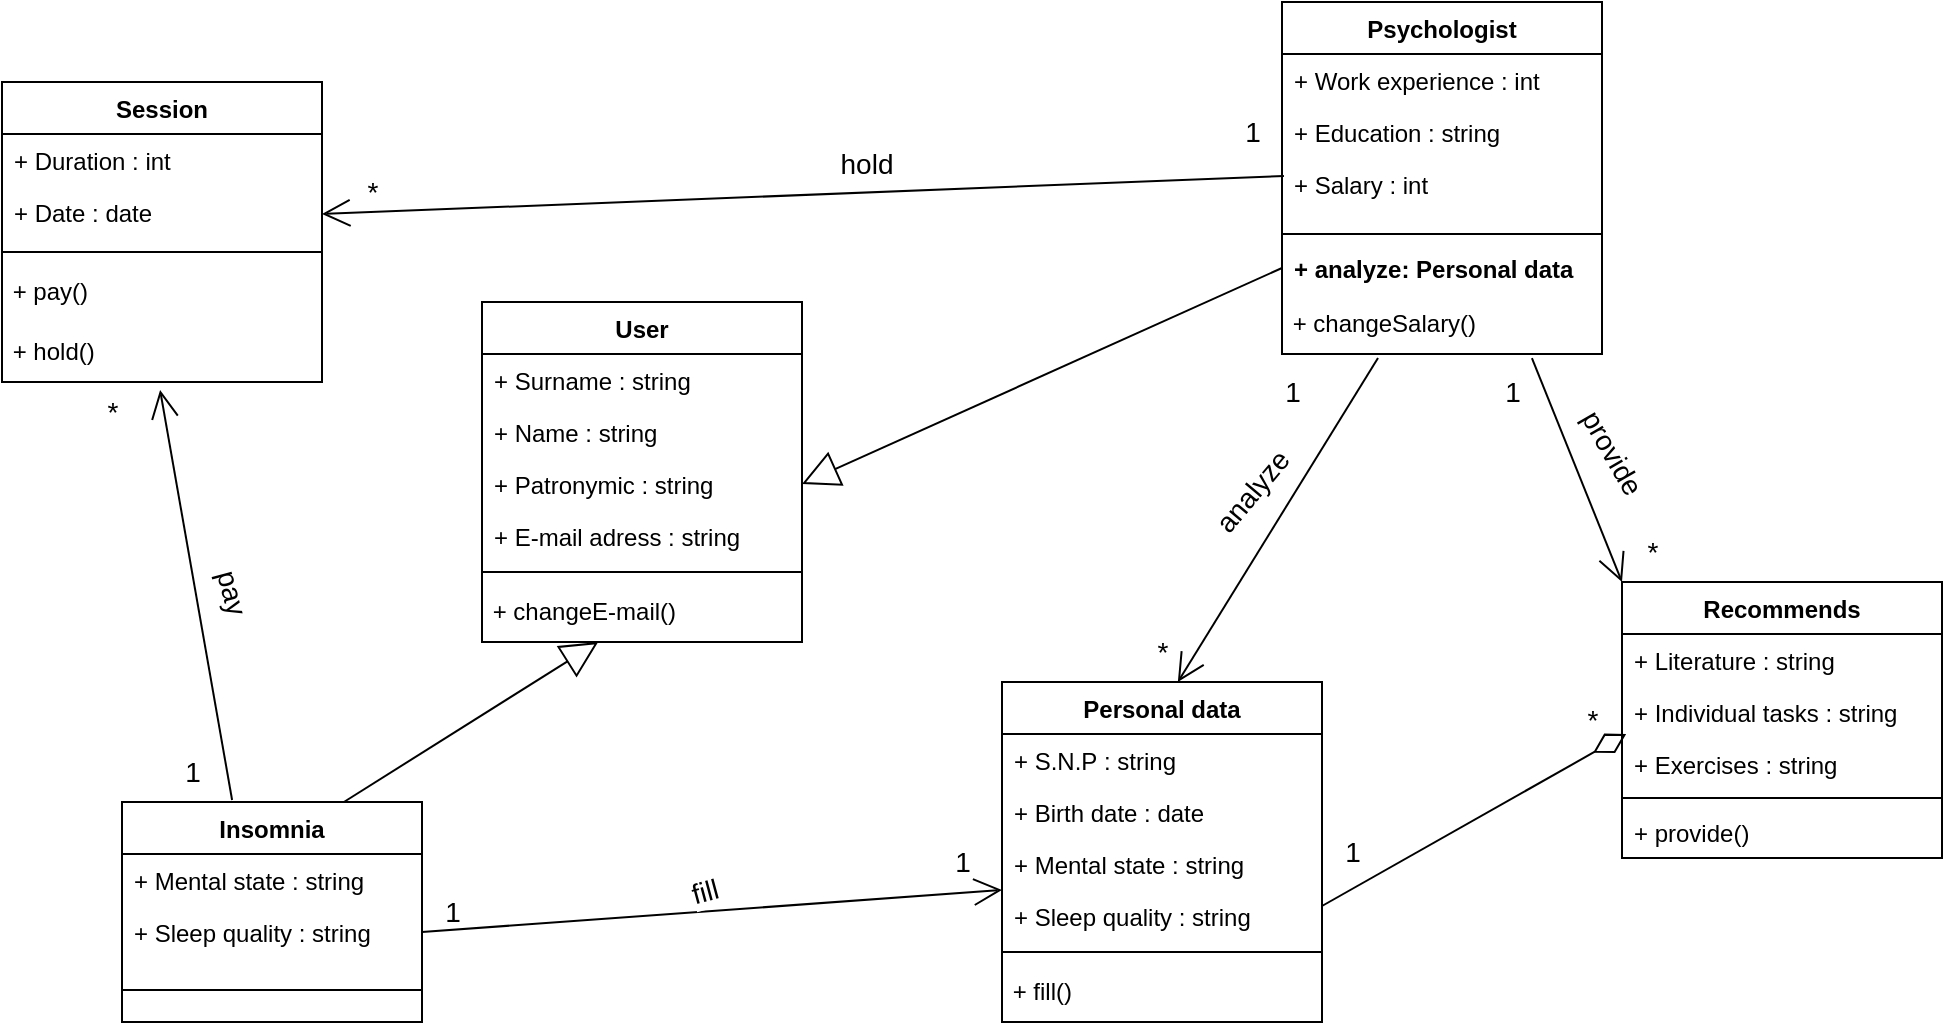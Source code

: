 <mxfile version="20.4.0" type="device"><diagram id="mCyr1kptdM3YggUfpTlr" name="Page-1"><mxGraphModel dx="1522" dy="1922" grid="1" gridSize="10" guides="1" tooltips="1" connect="1" arrows="1" fold="1" page="1" pageScale="1" pageWidth="850" pageHeight="1100" math="0" shadow="0"><root><mxCell id="0"/><mxCell id="1" parent="0"/><mxCell id="WNcvLl9ZO4tNJKM1Qj0L-1" value="User" style="swimlane;fontStyle=1;align=center;verticalAlign=top;childLayout=stackLayout;horizontal=1;startSize=26;horizontalStack=0;resizeParent=1;resizeParentMax=0;resizeLast=0;collapsible=1;marginBottom=0;" parent="1" vertex="1"><mxGeometry x="220" y="-710" width="160" height="170" as="geometry"/></mxCell><mxCell id="WNcvLl9ZO4tNJKM1Qj0L-2" value="+ Surname : string" style="text;strokeColor=none;fillColor=none;align=left;verticalAlign=top;spacingLeft=4;spacingRight=4;overflow=hidden;rotatable=0;points=[[0,0.5],[1,0.5]];portConstraint=eastwest;" parent="WNcvLl9ZO4tNJKM1Qj0L-1" vertex="1"><mxGeometry y="26" width="160" height="26" as="geometry"/></mxCell><mxCell id="WNcvLl9ZO4tNJKM1Qj0L-4" value="+ Name : string&#10;" style="text;strokeColor=none;fillColor=none;align=left;verticalAlign=top;spacingLeft=4;spacingRight=4;overflow=hidden;rotatable=0;points=[[0,0.5],[1,0.5]];portConstraint=eastwest;" parent="WNcvLl9ZO4tNJKM1Qj0L-1" vertex="1"><mxGeometry y="52" width="160" height="26" as="geometry"/></mxCell><mxCell id="WNcvLl9ZO4tNJKM1Qj0L-7" value="+ Patronymic : string" style="text;strokeColor=none;fillColor=none;align=left;verticalAlign=top;spacingLeft=4;spacingRight=4;overflow=hidden;rotatable=0;points=[[0,0.5],[1,0.5]];portConstraint=eastwest;" parent="WNcvLl9ZO4tNJKM1Qj0L-1" vertex="1"><mxGeometry y="78" width="160" height="26" as="geometry"/></mxCell><mxCell id="WNcvLl9ZO4tNJKM1Qj0L-8" value="+ E-mail adress : string" style="text;strokeColor=none;fillColor=none;align=left;verticalAlign=top;spacingLeft=4;spacingRight=4;overflow=hidden;rotatable=0;points=[[0,0.5],[1,0.5]];portConstraint=eastwest;" parent="WNcvLl9ZO4tNJKM1Qj0L-1" vertex="1"><mxGeometry y="104" width="160" height="26" as="geometry"/></mxCell><mxCell id="WNcvLl9ZO4tNJKM1Qj0L-3" value="" style="line;strokeWidth=1;fillColor=none;align=left;verticalAlign=middle;spacingTop=-1;spacingLeft=3;spacingRight=3;rotatable=0;labelPosition=right;points=[];portConstraint=eastwest;strokeColor=inherit;" parent="WNcvLl9ZO4tNJKM1Qj0L-1" vertex="1"><mxGeometry y="130" width="160" height="10" as="geometry"/></mxCell><mxCell id="WNcvLl9ZO4tNJKM1Qj0L-37" value="&lt;div style=&quot;text-align: justify;&quot;&gt;&lt;span style=&quot;background-color: initial;&quot;&gt;&amp;nbsp;+ changeE-mail()&lt;/span&gt;&lt;/div&gt;" style="text;html=1;align=left;verticalAlign=middle;resizable=0;points=[];autosize=1;strokeColor=none;fillColor=none;" parent="WNcvLl9ZO4tNJKM1Qj0L-1" vertex="1"><mxGeometry y="140" width="160" height="30" as="geometry"/></mxCell><mxCell id="WNcvLl9ZO4tNJKM1Qj0L-13" value="Session" style="swimlane;fontStyle=1;align=center;verticalAlign=top;childLayout=stackLayout;horizontal=1;startSize=26;horizontalStack=0;resizeParent=1;resizeParentMax=0;resizeLast=0;collapsible=1;marginBottom=0;" parent="1" vertex="1"><mxGeometry x="-20" y="-820" width="160" height="150" as="geometry"/></mxCell><mxCell id="WNcvLl9ZO4tNJKM1Qj0L-14" value="+ Duration : int" style="text;strokeColor=none;fillColor=none;align=left;verticalAlign=top;spacingLeft=4;spacingRight=4;overflow=hidden;rotatable=0;points=[[0,0.5],[1,0.5]];portConstraint=eastwest;" parent="WNcvLl9ZO4tNJKM1Qj0L-13" vertex="1"><mxGeometry y="26" width="160" height="26" as="geometry"/></mxCell><mxCell id="etiwIBcdiQbqdNMHtUx5-84" value="+ Date : date" style="text;strokeColor=none;fillColor=none;align=left;verticalAlign=top;spacingLeft=4;spacingRight=4;overflow=hidden;rotatable=0;points=[[0,0.5],[1,0.5]];portConstraint=eastwest;" parent="WNcvLl9ZO4tNJKM1Qj0L-13" vertex="1"><mxGeometry y="52" width="160" height="28" as="geometry"/></mxCell><mxCell id="WNcvLl9ZO4tNJKM1Qj0L-15" value="" style="line;strokeWidth=1;fillColor=none;align=left;verticalAlign=middle;spacingTop=-1;spacingLeft=3;spacingRight=3;rotatable=0;labelPosition=right;points=[];portConstraint=eastwest;strokeColor=inherit;" parent="WNcvLl9ZO4tNJKM1Qj0L-13" vertex="1"><mxGeometry y="80" width="160" height="10" as="geometry"/></mxCell><mxCell id="WNcvLl9ZO4tNJKM1Qj0L-38" value="&lt;div style=&quot;text-align: justify;&quot;&gt;&lt;span style=&quot;background-color: initial;&quot;&gt;&amp;nbsp;+ pay()&lt;/span&gt;&lt;/div&gt;" style="text;html=1;align=left;verticalAlign=middle;resizable=0;points=[];autosize=1;strokeColor=none;fillColor=none;" parent="WNcvLl9ZO4tNJKM1Qj0L-13" vertex="1"><mxGeometry y="90" width="160" height="30" as="geometry"/></mxCell><mxCell id="WNcvLl9ZO4tNJKM1Qj0L-40" value="&lt;div style=&quot;text-align: justify;&quot;&gt;&lt;span style=&quot;background-color: initial;&quot;&gt;&amp;nbsp;+ hold()&lt;/span&gt;&lt;/div&gt;" style="text;html=1;align=left;verticalAlign=middle;resizable=0;points=[];autosize=1;strokeColor=none;fillColor=none;" parent="WNcvLl9ZO4tNJKM1Qj0L-13" vertex="1"><mxGeometry y="120" width="160" height="30" as="geometry"/></mxCell><mxCell id="WNcvLl9ZO4tNJKM1Qj0L-17" value="Insomnia" style="swimlane;fontStyle=1;align=center;verticalAlign=top;childLayout=stackLayout;horizontal=1;startSize=26;horizontalStack=0;resizeParent=1;resizeParentMax=0;resizeLast=0;collapsible=1;marginBottom=0;" parent="1" vertex="1"><mxGeometry x="40" y="-460" width="150" height="110" as="geometry"/></mxCell><mxCell id="WNcvLl9ZO4tNJKM1Qj0L-18" value="+ Mental state : string&#10;&#10;&#10;" style="text;strokeColor=none;fillColor=none;align=left;verticalAlign=top;spacingLeft=4;spacingRight=4;overflow=hidden;rotatable=0;points=[[0,0.5],[1,0.5]];portConstraint=eastwest;" parent="WNcvLl9ZO4tNJKM1Qj0L-17" vertex="1"><mxGeometry y="26" width="150" height="26" as="geometry"/></mxCell><mxCell id="etiwIBcdiQbqdNMHtUx5-36" value="+ Sleep quality : string&#10;" style="text;strokeColor=none;fillColor=none;align=left;verticalAlign=top;spacingLeft=4;spacingRight=4;overflow=hidden;rotatable=0;points=[[0,0.5],[1,0.5]];portConstraint=eastwest;" parent="WNcvLl9ZO4tNJKM1Qj0L-17" vertex="1"><mxGeometry y="52" width="150" height="26" as="geometry"/></mxCell><mxCell id="WNcvLl9ZO4tNJKM1Qj0L-19" value="" style="line;strokeWidth=1;fillColor=none;align=left;verticalAlign=middle;spacingTop=-1;spacingLeft=3;spacingRight=3;rotatable=0;labelPosition=right;points=[];portConstraint=eastwest;strokeColor=inherit;" parent="WNcvLl9ZO4tNJKM1Qj0L-17" vertex="1"><mxGeometry y="78" width="150" height="32" as="geometry"/></mxCell><mxCell id="WNcvLl9ZO4tNJKM1Qj0L-23" value="Personal data" style="swimlane;fontStyle=1;align=center;verticalAlign=top;childLayout=stackLayout;horizontal=1;startSize=26;horizontalStack=0;resizeParent=1;resizeParentMax=0;resizeLast=0;collapsible=1;marginBottom=0;" parent="1" vertex="1"><mxGeometry x="480" y="-520" width="160" height="170" as="geometry"/></mxCell><mxCell id="etiwIBcdiQbqdNMHtUx5-40" value="+ S.N.P : string" style="text;strokeColor=none;fillColor=none;align=left;verticalAlign=top;spacingLeft=4;spacingRight=4;overflow=hidden;rotatable=0;points=[[0,0.5],[1,0.5]];portConstraint=eastwest;" parent="WNcvLl9ZO4tNJKM1Qj0L-23" vertex="1"><mxGeometry y="26" width="160" height="26" as="geometry"/></mxCell><mxCell id="WNcvLl9ZO4tNJKM1Qj0L-46" value="" style="endArrow=none;html=1;startSize=12;startArrow=open;startFill=0;entryX=1;entryY=0.5;entryDx=0;entryDy=0;exitX=0;exitY=0;exitDx=0;exitDy=0;" parent="WNcvLl9ZO4tNJKM1Qj0L-23" target="etiwIBcdiQbqdNMHtUx5-36" edge="1"><mxGeometry relative="1" as="geometry"><mxPoint x="5.684e-14" y="104" as="sourcePoint"/><mxPoint x="77.04" y="-47.01" as="targetPoint"/></mxGeometry></mxCell><mxCell id="WNcvLl9ZO4tNJKM1Qj0L-52" value="fill" style="edgeLabel;html=1;align=center;verticalAlign=middle;resizable=0;points=[];fontSize=14;rotation=-15;" parent="WNcvLl9ZO4tNJKM1Qj0L-46" vertex="1" connectable="0"><mxGeometry x="0.288" y="-4" relative="1" as="geometry"><mxPoint x="37" y="-9" as="offset"/></mxGeometry></mxCell><mxCell id="etiwIBcdiQbqdNMHtUx5-41" value="+ Birth date : date" style="text;strokeColor=none;fillColor=none;align=left;verticalAlign=top;spacingLeft=4;spacingRight=4;overflow=hidden;rotatable=0;points=[[0,0.5],[1,0.5]];portConstraint=eastwest;" parent="WNcvLl9ZO4tNJKM1Qj0L-23" vertex="1"><mxGeometry y="52" width="160" height="26" as="geometry"/></mxCell><mxCell id="etiwIBcdiQbqdNMHtUx5-43" value="+ Mental state : string" style="text;strokeColor=none;fillColor=none;align=left;verticalAlign=top;spacingLeft=4;spacingRight=4;overflow=hidden;rotatable=0;points=[[0,0.5],[1,0.5]];portConstraint=eastwest;" parent="WNcvLl9ZO4tNJKM1Qj0L-23" vertex="1"><mxGeometry y="78" width="160" height="26" as="geometry"/></mxCell><mxCell id="etiwIBcdiQbqdNMHtUx5-42" value="+ Sleep quality : string" style="text;strokeColor=none;fillColor=none;align=left;verticalAlign=top;spacingLeft=4;spacingRight=4;overflow=hidden;rotatable=0;points=[[0,0.5],[1,0.5]];portConstraint=eastwest;" parent="WNcvLl9ZO4tNJKM1Qj0L-23" vertex="1"><mxGeometry y="104" width="160" height="26" as="geometry"/></mxCell><mxCell id="WNcvLl9ZO4tNJKM1Qj0L-28" value="" style="line;strokeWidth=1;fillColor=none;align=left;verticalAlign=middle;spacingTop=-1;spacingLeft=3;spacingRight=3;rotatable=0;labelPosition=right;points=[];portConstraint=eastwest;strokeColor=inherit;" parent="WNcvLl9ZO4tNJKM1Qj0L-23" vertex="1"><mxGeometry y="130" width="160" height="10" as="geometry"/></mxCell><mxCell id="WNcvLl9ZO4tNJKM1Qj0L-39" value="&lt;div style=&quot;text-align: justify;&quot;&gt;&lt;span style=&quot;background-color: initial;&quot;&gt;&amp;nbsp;+ fill()&lt;/span&gt;&lt;/div&gt;" style="text;html=1;align=left;verticalAlign=middle;resizable=0;points=[];autosize=1;strokeColor=none;fillColor=none;" parent="WNcvLl9ZO4tNJKM1Qj0L-23" vertex="1"><mxGeometry y="140" width="160" height="30" as="geometry"/></mxCell><mxCell id="WNcvLl9ZO4tNJKM1Qj0L-29" value="Recommends" style="swimlane;fontStyle=1;align=center;verticalAlign=top;childLayout=stackLayout;horizontal=1;startSize=26;horizontalStack=0;resizeParent=1;resizeParentMax=0;resizeLast=0;collapsible=1;marginBottom=0;" parent="1" vertex="1"><mxGeometry x="790" y="-570" width="160" height="138" as="geometry"/></mxCell><mxCell id="WNcvLl9ZO4tNJKM1Qj0L-30" value="+ Literature : string" style="text;strokeColor=none;fillColor=none;align=left;verticalAlign=top;spacingLeft=4;spacingRight=4;overflow=hidden;rotatable=0;points=[[0,0.5],[1,0.5]];portConstraint=eastwest;" parent="WNcvLl9ZO4tNJKM1Qj0L-29" vertex="1"><mxGeometry y="26" width="160" height="26" as="geometry"/></mxCell><mxCell id="etiwIBcdiQbqdNMHtUx5-115" value="+ Individual tasks : string" style="text;strokeColor=none;fillColor=none;align=left;verticalAlign=top;spacingLeft=4;spacingRight=4;overflow=hidden;rotatable=0;points=[[0,0.5],[1,0.5]];portConstraint=eastwest;" parent="WNcvLl9ZO4tNJKM1Qj0L-29" vertex="1"><mxGeometry y="52" width="160" height="26" as="geometry"/></mxCell><mxCell id="etiwIBcdiQbqdNMHtUx5-116" value="+ Exercises : string" style="text;strokeColor=none;fillColor=none;align=left;verticalAlign=top;spacingLeft=4;spacingRight=4;overflow=hidden;rotatable=0;points=[[0,0.5],[1,0.5]];portConstraint=eastwest;" parent="WNcvLl9ZO4tNJKM1Qj0L-29" vertex="1"><mxGeometry y="78" width="160" height="26" as="geometry"/></mxCell><mxCell id="WNcvLl9ZO4tNJKM1Qj0L-31" value="" style="line;strokeWidth=1;fillColor=none;align=left;verticalAlign=middle;spacingTop=-1;spacingLeft=3;spacingRight=3;rotatable=0;labelPosition=right;points=[];portConstraint=eastwest;strokeColor=inherit;" parent="WNcvLl9ZO4tNJKM1Qj0L-29" vertex="1"><mxGeometry y="104" width="160" height="8" as="geometry"/></mxCell><mxCell id="WNcvLl9ZO4tNJKM1Qj0L-32" value="+ provide()" style="text;strokeColor=none;fillColor=none;align=left;verticalAlign=top;spacingLeft=4;spacingRight=4;overflow=hidden;rotatable=0;points=[[0,0.5],[1,0.5]];portConstraint=eastwest;" parent="WNcvLl9ZO4tNJKM1Qj0L-29" vertex="1"><mxGeometry y="112" width="160" height="26" as="geometry"/></mxCell><mxCell id="WNcvLl9ZO4tNJKM1Qj0L-33" value="Psychologist" style="swimlane;fontStyle=1;align=center;verticalAlign=top;childLayout=stackLayout;horizontal=1;startSize=26;horizontalStack=0;resizeParent=1;resizeParentMax=0;resizeLast=0;collapsible=1;marginBottom=0;" parent="1" vertex="1"><mxGeometry x="620" y="-860" width="160" height="176" as="geometry"/></mxCell><mxCell id="WNcvLl9ZO4tNJKM1Qj0L-34" value="+ Work experience : int" style="text;strokeColor=none;fillColor=none;align=left;verticalAlign=top;spacingLeft=4;spacingRight=4;overflow=hidden;rotatable=0;points=[[0,0.5],[1,0.5]];portConstraint=eastwest;" parent="WNcvLl9ZO4tNJKM1Qj0L-33" vertex="1"><mxGeometry y="26" width="160" height="26" as="geometry"/></mxCell><mxCell id="etiwIBcdiQbqdNMHtUx5-25" value="+ Education : string" style="text;strokeColor=none;fillColor=none;align=left;verticalAlign=top;spacingLeft=4;spacingRight=4;overflow=hidden;rotatable=0;points=[[0,0.5],[1,0.5]];portConstraint=eastwest;" parent="WNcvLl9ZO4tNJKM1Qj0L-33" vertex="1"><mxGeometry y="52" width="160" height="26" as="geometry"/></mxCell><mxCell id="etiwIBcdiQbqdNMHtUx5-26" value="+ Salary : int" style="text;strokeColor=none;fillColor=none;align=left;verticalAlign=top;spacingLeft=4;spacingRight=4;overflow=hidden;rotatable=0;points=[[0,0.5],[1,0.5]];portConstraint=eastwest;" parent="WNcvLl9ZO4tNJKM1Qj0L-33" vertex="1"><mxGeometry y="78" width="160" height="34" as="geometry"/></mxCell><mxCell id="WNcvLl9ZO4tNJKM1Qj0L-35" value="" style="line;strokeWidth=1;fillColor=none;align=left;verticalAlign=middle;spacingTop=-1;spacingLeft=3;spacingRight=3;rotatable=0;labelPosition=right;points=[];portConstraint=eastwest;strokeColor=inherit;" parent="WNcvLl9ZO4tNJKM1Qj0L-33" vertex="1"><mxGeometry y="112" width="160" height="8" as="geometry"/></mxCell><mxCell id="WNcvLl9ZO4tNJKM1Qj0L-36" value="+ analyze: Personal data" style="text;strokeColor=none;fillColor=none;align=left;verticalAlign=top;spacingLeft=4;spacingRight=4;overflow=hidden;rotatable=0;points=[[0,0.5],[1,0.5]];portConstraint=eastwest;fontStyle=1" parent="WNcvLl9ZO4tNJKM1Qj0L-33" vertex="1"><mxGeometry y="120" width="160" height="26" as="geometry"/></mxCell><mxCell id="WNcvLl9ZO4tNJKM1Qj0L-65" value="&lt;div style=&quot;text-align: justify;&quot;&gt;&lt;span style=&quot;background-color: initial;&quot;&gt;&amp;nbsp;+ changeSalary()&lt;/span&gt;&lt;/div&gt;" style="text;html=1;align=left;verticalAlign=middle;resizable=0;points=[];autosize=1;strokeColor=none;fillColor=none;" parent="WNcvLl9ZO4tNJKM1Qj0L-33" vertex="1"><mxGeometry y="146" width="160" height="30" as="geometry"/></mxCell><mxCell id="WNcvLl9ZO4tNJKM1Qj0L-41" value="" style="endArrow=block;endSize=16;endFill=0;html=1;exitX=0.5;exitY=0;exitDx=0;exitDy=0;entryX=0.363;entryY=1;entryDx=0;entryDy=0;entryPerimeter=0;" parent="1" target="WNcvLl9ZO4tNJKM1Qj0L-37" edge="1"><mxGeometry x="0.007" y="-8" width="160" relative="1" as="geometry"><mxPoint x="150.95" y="-460" as="sourcePoint"/><mxPoint x="220.003" y="-542" as="targetPoint"/><mxPoint as="offset"/><Array as="points"/></mxGeometry></mxCell><mxCell id="WNcvLl9ZO4tNJKM1Qj0L-42" value="" style="endArrow=none;html=1;startSize=12;startArrow=open;startFill=0;entryX=0.781;entryY=1.067;entryDx=0;entryDy=0;entryPerimeter=0;exitX=0;exitY=0;exitDx=0;exitDy=0;" parent="1" source="WNcvLl9ZO4tNJKM1Qj0L-29" target="WNcvLl9ZO4tNJKM1Qj0L-65" edge="1"><mxGeometry relative="1" as="geometry"><mxPoint x="900.08" y="-492" as="sourcePoint"/><mxPoint x="740" y="-631.998" as="targetPoint"/></mxGeometry></mxCell><mxCell id="WNcvLl9ZO4tNJKM1Qj0L-43" value="" style="endArrow=none;html=1;startSize=12;startArrow=open;startFill=0;exitX=0;exitY=0;exitDx=0;exitDy=0;entryX=0.3;entryY=1.067;entryDx=0;entryDy=0;entryPerimeter=0;" parent="1" target="WNcvLl9ZO4tNJKM1Qj0L-65" edge="1"><mxGeometry relative="1" as="geometry"><mxPoint x="567.92" y="-520" as="sourcePoint"/><mxPoint x="650" y="-680" as="targetPoint"/></mxGeometry></mxCell><mxCell id="WNcvLl9ZO4tNJKM1Qj0L-44" value="" style="endArrow=diamondThin;endSize=16;endFill=0;html=1;exitX=0.5;exitY=0;exitDx=0;exitDy=0;entryX=0.013;entryY=-0.077;entryDx=0;entryDy=0;entryPerimeter=0;" parent="1" target="etiwIBcdiQbqdNMHtUx5-116" edge="1"><mxGeometry x="0.007" y="-8" width="160" relative="1" as="geometry"><mxPoint x="640" y="-408" as="sourcePoint"/><mxPoint x="709.053" y="-490" as="targetPoint"/><mxPoint as="offset"/><Array as="points"/></mxGeometry></mxCell><mxCell id="WNcvLl9ZO4tNJKM1Qj0L-47" value="" style="endArrow=none;html=1;startSize=12;startArrow=open;startFill=0;entryX=0.367;entryY=-0.009;entryDx=0;entryDy=0;exitX=0.494;exitY=1.133;exitDx=0;exitDy=0;exitPerimeter=0;entryPerimeter=0;" parent="1" source="WNcvLl9ZO4tNJKM1Qj0L-40" target="WNcvLl9ZO4tNJKM1Qj0L-17" edge="1"><mxGeometry relative="1" as="geometry"><mxPoint x="260" y="-541" as="sourcePoint"/><mxPoint x="-30" y="-520" as="targetPoint"/></mxGeometry></mxCell><mxCell id="WNcvLl9ZO4tNJKM1Qj0L-48" value="" style="endArrow=none;html=1;startSize=12;startArrow=open;startFill=0;entryX=0.006;entryY=0.265;entryDx=0;entryDy=0;exitX=1;exitY=0.5;exitDx=0;exitDy=0;entryPerimeter=0;" parent="1" source="etiwIBcdiQbqdNMHtUx5-84" target="etiwIBcdiQbqdNMHtUx5-26" edge="1"><mxGeometry relative="1" as="geometry"><mxPoint x="330.0" y="-840" as="sourcePoint"/><mxPoint x="366.01" y="-634.98" as="targetPoint"/></mxGeometry></mxCell><mxCell id="WNcvLl9ZO4tNJKM1Qj0L-50" value="&lt;font style=&quot;font-size: 14px;&quot;&gt;hold&lt;/font&gt;" style="edgeLabel;html=1;align=center;verticalAlign=middle;resizable=0;points=[];" parent="WNcvLl9ZO4tNJKM1Qj0L-48" vertex="1" connectable="0"><mxGeometry x="0.24" y="3" relative="1" as="geometry"><mxPoint x="-26" y="-10" as="offset"/></mxGeometry></mxCell><mxCell id="WNcvLl9ZO4tNJKM1Qj0L-49" value="" style="endArrow=block;endSize=16;endFill=0;html=1;exitX=0;exitY=0.5;exitDx=0;exitDy=0;entryX=1;entryY=0.5;entryDx=0;entryDy=0;" parent="1" source="WNcvLl9ZO4tNJKM1Qj0L-36" target="WNcvLl9ZO4tNJKM1Qj0L-7" edge="1"><mxGeometry x="0.007" y="-8" width="160" relative="1" as="geometry"><mxPoint x="480.0" y="-594" as="sourcePoint"/><mxPoint x="607.13" y="-674" as="targetPoint"/><mxPoint as="offset"/><Array as="points"/></mxGeometry></mxCell><mxCell id="WNcvLl9ZO4tNJKM1Qj0L-51" value="pay" style="text;html=1;align=center;verticalAlign=middle;resizable=0;points=[];autosize=1;strokeColor=none;fillColor=none;fontSize=14;rotation=75;" parent="1" vertex="1"><mxGeometry x="70" y="-580" width="50" height="30" as="geometry"/></mxCell><mxCell id="WNcvLl9ZO4tNJKM1Qj0L-53" value="1" style="text;html=1;align=center;verticalAlign=middle;resizable=0;points=[];autosize=1;strokeColor=none;fillColor=none;fontSize=14;" parent="1" vertex="1"><mxGeometry x="445" y="-445" width="30" height="30" as="geometry"/></mxCell><mxCell id="WNcvLl9ZO4tNJKM1Qj0L-54" value="1" style="text;html=1;align=center;verticalAlign=middle;resizable=0;points=[];autosize=1;strokeColor=none;fillColor=none;fontSize=14;" parent="1" vertex="1"><mxGeometry x="190" y="-420" width="30" height="30" as="geometry"/></mxCell><mxCell id="WNcvLl9ZO4tNJKM1Qj0L-55" value="1" style="text;html=1;align=center;verticalAlign=middle;resizable=0;points=[];autosize=1;strokeColor=none;fillColor=none;fontSize=14;" parent="1" vertex="1"><mxGeometry x="640" y="-450" width="30" height="30" as="geometry"/></mxCell><mxCell id="WNcvLl9ZO4tNJKM1Qj0L-56" value="1" style="text;html=1;align=center;verticalAlign=middle;resizable=0;points=[];autosize=1;strokeColor=none;fillColor=none;fontSize=14;" parent="1" vertex="1"><mxGeometry x="610" y="-680" width="30" height="30" as="geometry"/></mxCell><mxCell id="WNcvLl9ZO4tNJKM1Qj0L-57" value="1" style="text;html=1;align=center;verticalAlign=middle;resizable=0;points=[];autosize=1;strokeColor=none;fillColor=none;fontSize=14;" parent="1" vertex="1"><mxGeometry x="720" y="-680" width="30" height="30" as="geometry"/></mxCell><mxCell id="WNcvLl9ZO4tNJKM1Qj0L-58" value="1" style="text;html=1;align=center;verticalAlign=middle;resizable=0;points=[];autosize=1;strokeColor=none;fillColor=none;fontSize=14;" parent="1" vertex="1"><mxGeometry x="590" y="-810" width="30" height="30" as="geometry"/></mxCell><mxCell id="WNcvLl9ZO4tNJKM1Qj0L-59" value="*" style="text;html=1;align=center;verticalAlign=middle;resizable=0;points=[];autosize=1;strokeColor=none;fillColor=none;fontSize=14;" parent="1" vertex="1"><mxGeometry x="545" y="-550" width="30" height="30" as="geometry"/></mxCell><mxCell id="WNcvLl9ZO4tNJKM1Qj0L-60" value="*" style="text;html=1;align=center;verticalAlign=middle;resizable=0;points=[];autosize=1;strokeColor=none;fillColor=none;fontSize=14;" parent="1" vertex="1"><mxGeometry x="760" y="-516" width="30" height="30" as="geometry"/></mxCell><mxCell id="WNcvLl9ZO4tNJKM1Qj0L-61" value="*" style="text;html=1;align=center;verticalAlign=middle;resizable=0;points=[];autosize=1;strokeColor=none;fillColor=none;fontSize=14;" parent="1" vertex="1"><mxGeometry x="790" y="-600" width="30" height="30" as="geometry"/></mxCell><mxCell id="WNcvLl9ZO4tNJKM1Qj0L-62" value="*" style="text;html=1;align=center;verticalAlign=middle;resizable=0;points=[];autosize=1;strokeColor=none;fillColor=none;fontSize=14;" parent="1" vertex="1"><mxGeometry x="20" y="-670" width="30" height="30" as="geometry"/></mxCell><mxCell id="WNcvLl9ZO4tNJKM1Qj0L-63" value="*" style="text;html=1;align=center;verticalAlign=middle;resizable=0;points=[];autosize=1;strokeColor=none;fillColor=none;fontSize=14;" parent="1" vertex="1"><mxGeometry x="150" y="-780" width="30" height="30" as="geometry"/></mxCell><mxCell id="WNcvLl9ZO4tNJKM1Qj0L-64" value="1" style="text;html=1;align=center;verticalAlign=middle;resizable=0;points=[];autosize=1;strokeColor=none;fillColor=none;fontSize=14;" parent="1" vertex="1"><mxGeometry x="60" y="-490" width="30" height="30" as="geometry"/></mxCell><mxCell id="sezl6eSL7LL-cbid7H9G-1" value="provide" style="text;html=1;align=center;verticalAlign=middle;resizable=0;points=[];autosize=1;strokeColor=none;fillColor=none;fontSize=14;rotation=60;" vertex="1" parent="1"><mxGeometry x="750" y="-650" width="70" height="30" as="geometry"/></mxCell><mxCell id="sezl6eSL7LL-cbid7H9G-3" value="analyze" style="text;html=1;align=center;verticalAlign=middle;resizable=0;points=[];autosize=1;strokeColor=none;fillColor=none;fontSize=14;rotation=-50;" vertex="1" parent="1"><mxGeometry x="570" y="-630" width="70" height="30" as="geometry"/></mxCell></root></mxGraphModel></diagram></mxfile>